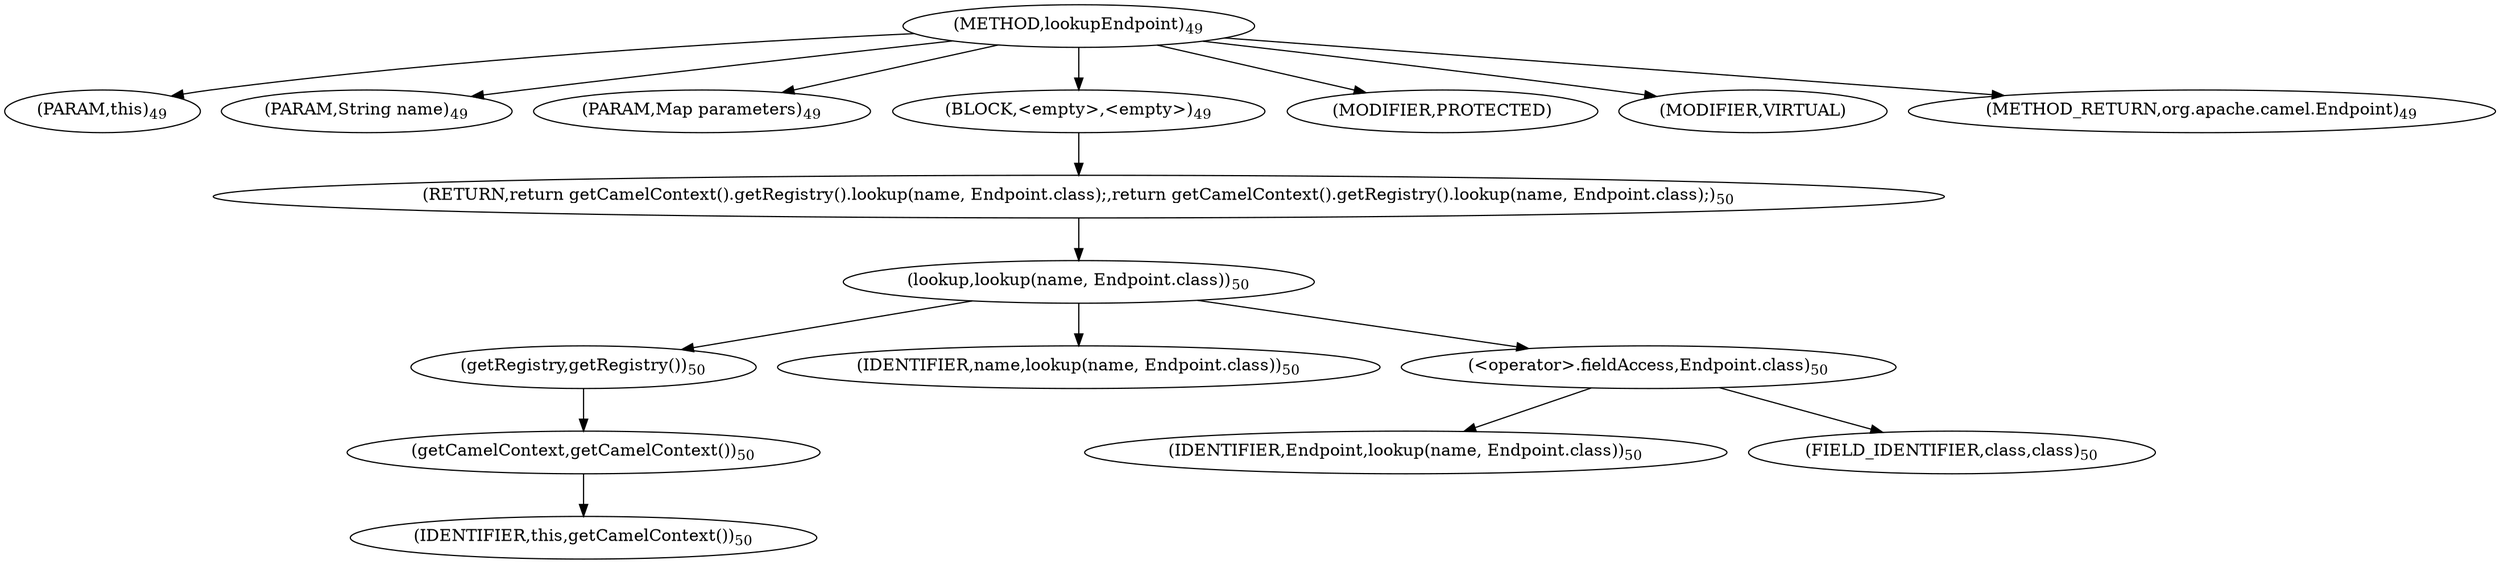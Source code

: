 digraph "lookupEndpoint" {  
"46" [label = <(METHOD,lookupEndpoint)<SUB>49</SUB>> ]
"6" [label = <(PARAM,this)<SUB>49</SUB>> ]
"47" [label = <(PARAM,String name)<SUB>49</SUB>> ]
"48" [label = <(PARAM,Map parameters)<SUB>49</SUB>> ]
"49" [label = <(BLOCK,&lt;empty&gt;,&lt;empty&gt;)<SUB>49</SUB>> ]
"50" [label = <(RETURN,return getCamelContext().getRegistry().lookup(name, Endpoint.class);,return getCamelContext().getRegistry().lookup(name, Endpoint.class);)<SUB>50</SUB>> ]
"51" [label = <(lookup,lookup(name, Endpoint.class))<SUB>50</SUB>> ]
"52" [label = <(getRegistry,getRegistry())<SUB>50</SUB>> ]
"53" [label = <(getCamelContext,getCamelContext())<SUB>50</SUB>> ]
"5" [label = <(IDENTIFIER,this,getCamelContext())<SUB>50</SUB>> ]
"54" [label = <(IDENTIFIER,name,lookup(name, Endpoint.class))<SUB>50</SUB>> ]
"55" [label = <(&lt;operator&gt;.fieldAccess,Endpoint.class)<SUB>50</SUB>> ]
"56" [label = <(IDENTIFIER,Endpoint,lookup(name, Endpoint.class))<SUB>50</SUB>> ]
"57" [label = <(FIELD_IDENTIFIER,class,class)<SUB>50</SUB>> ]
"58" [label = <(MODIFIER,PROTECTED)> ]
"59" [label = <(MODIFIER,VIRTUAL)> ]
"60" [label = <(METHOD_RETURN,org.apache.camel.Endpoint)<SUB>49</SUB>> ]
  "46" -> "6" 
  "46" -> "47" 
  "46" -> "48" 
  "46" -> "49" 
  "46" -> "58" 
  "46" -> "59" 
  "46" -> "60" 
  "49" -> "50" 
  "50" -> "51" 
  "51" -> "52" 
  "51" -> "54" 
  "51" -> "55" 
  "52" -> "53" 
  "53" -> "5" 
  "55" -> "56" 
  "55" -> "57" 
}
